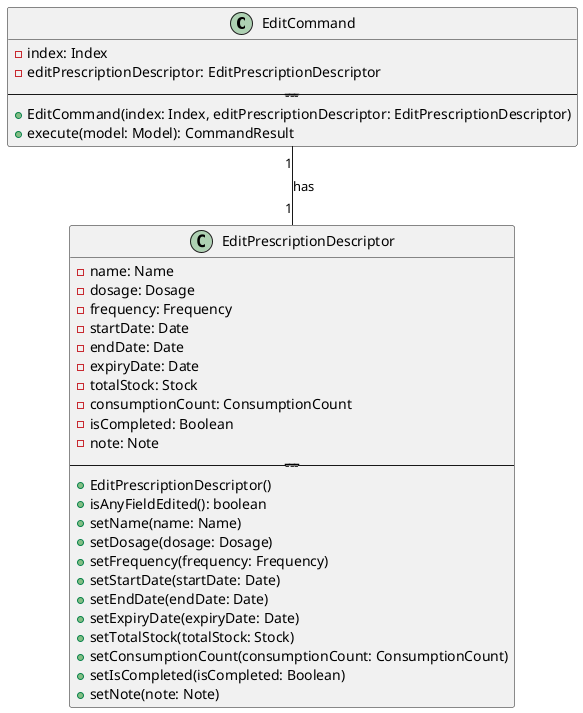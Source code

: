 @startuml EditCommandClassDiagram

!define Command << (C,green) Command >>
!define Optional << (O,blue) Optional >>

class EditCommand {
  - index: Index
  - editPrescriptionDescriptor: EditPrescriptionDescriptor
  -------------------
  + EditCommand(index: Index, editPrescriptionDescriptor: EditPrescriptionDescriptor)
  + execute(model: Model): CommandResult
}

class EditPrescriptionDescriptor {
  - name: Name
  - dosage: Dosage
  - frequency: Frequency
  - startDate: Date
  - endDate: Date
  - expiryDate: Date
  - totalStock: Stock
  - consumptionCount: ConsumptionCount
  - isCompleted: Boolean
  - note: Note
  -------------------
  + EditPrescriptionDescriptor()
  + isAnyFieldEdited(): boolean
  + setName(name: Name)
  + setDosage(dosage: Dosage)
  + setFrequency(frequency: Frequency)
  + setStartDate(startDate: Date)
  + setEndDate(endDate: Date)
  + setExpiryDate(expiryDate: Date)
  + setTotalStock(totalStock: Stock)
  + setConsumptionCount(consumptionCount: ConsumptionCount)
  + setIsCompleted(isCompleted: Boolean)
  + setNote(note: Note)
}

EditCommand "1" -- "1" EditPrescriptionDescriptor : has

@enduml
